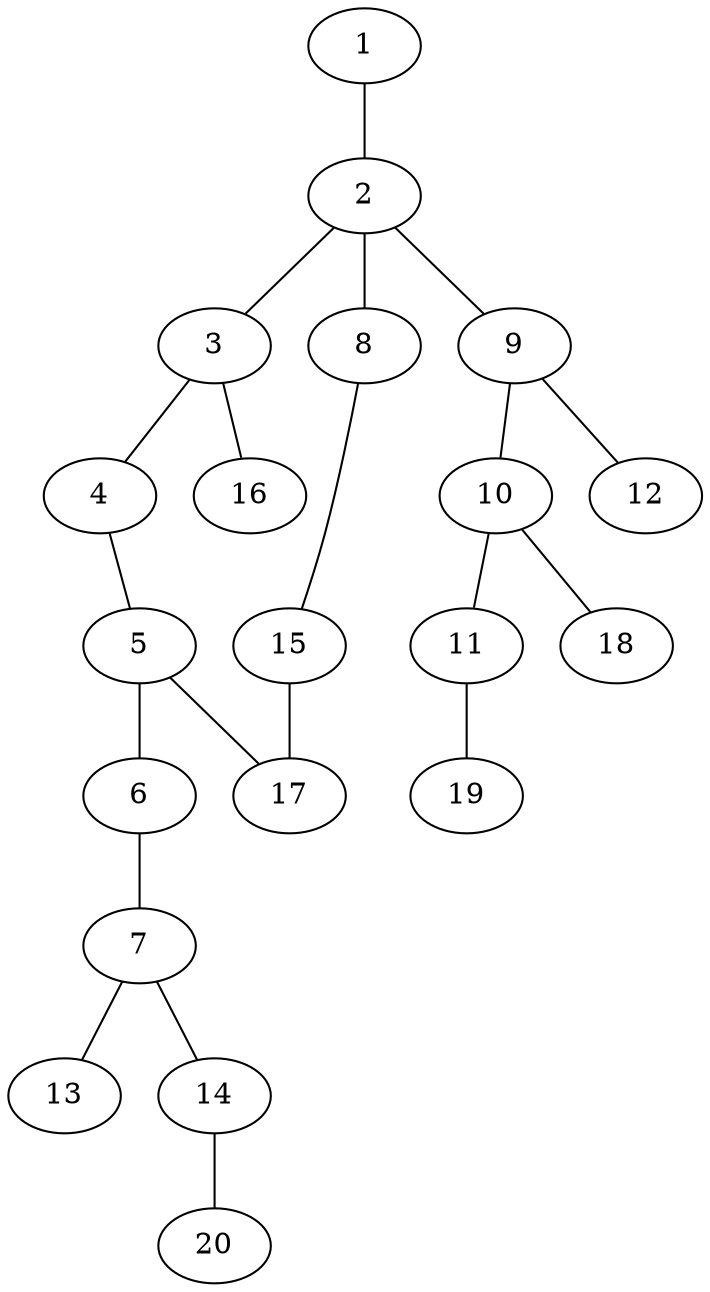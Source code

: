 graph graphname {1--2
2--3
2--8
2--9
3--4
3--16
4--5
5--6
5--17
6--7
7--13
7--14
8--15
9--10
9--12
10--11
10--18
11--19
14--20
15--17
}